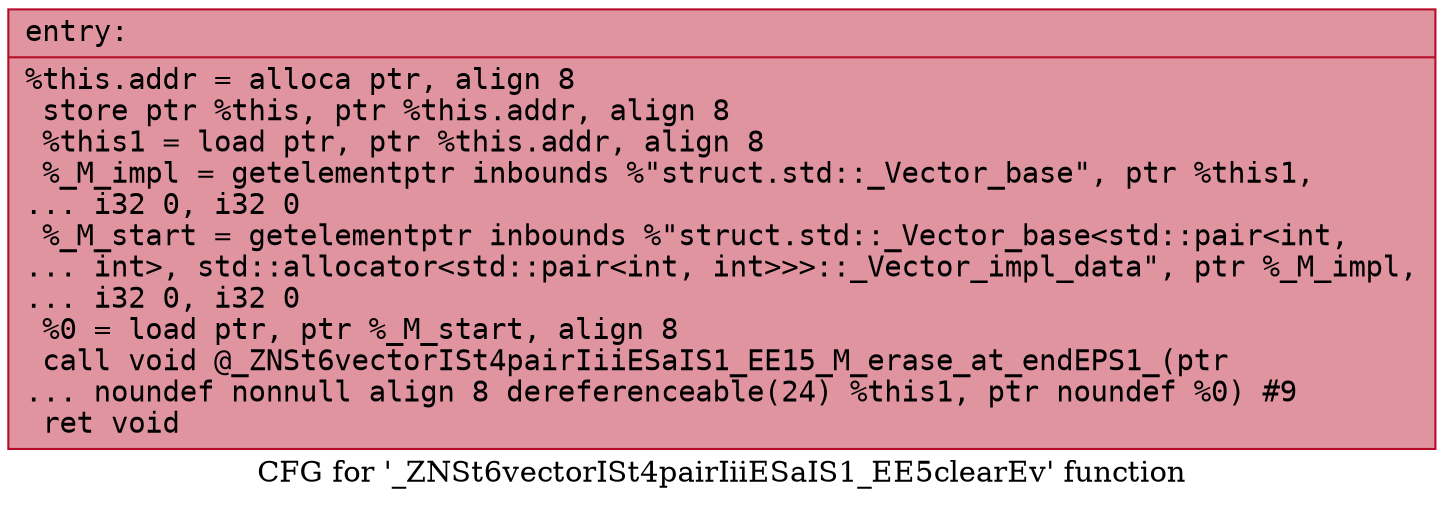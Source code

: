 digraph "CFG for '_ZNSt6vectorISt4pairIiiESaIS1_EE5clearEv' function" {
	label="CFG for '_ZNSt6vectorISt4pairIiiESaIS1_EE5clearEv' function";

	Node0x55c954edb710 [shape=record,color="#b70d28ff", style=filled, fillcolor="#b70d2870" fontname="Courier",label="{entry:\l|  %this.addr = alloca ptr, align 8\l  store ptr %this, ptr %this.addr, align 8\l  %this1 = load ptr, ptr %this.addr, align 8\l  %_M_impl = getelementptr inbounds %\"struct.std::_Vector_base\", ptr %this1,\l... i32 0, i32 0\l  %_M_start = getelementptr inbounds %\"struct.std::_Vector_base\<std::pair\<int,\l... int\>, std::allocator\<std::pair\<int, int\>\>\>::_Vector_impl_data\", ptr %_M_impl,\l... i32 0, i32 0\l  %0 = load ptr, ptr %_M_start, align 8\l  call void @_ZNSt6vectorISt4pairIiiESaIS1_EE15_M_erase_at_endEPS1_(ptr\l... noundef nonnull align 8 dereferenceable(24) %this1, ptr noundef %0) #9\l  ret void\l}"];
}
